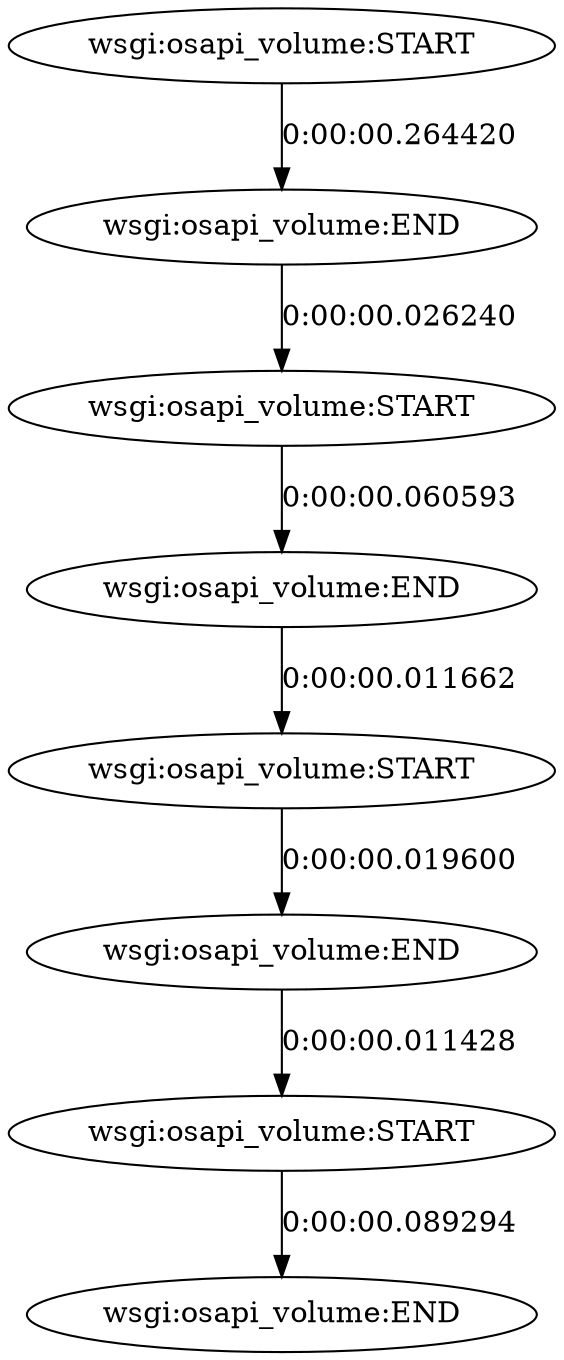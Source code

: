  # 1 R: 483 usecs 
Digraph {
	ae10fbb8536eb4c1fa2938d04d4e466aa [label="wsgi:osapi_volume:START"]
	ae10fbb8536eb4c1fa2938d04d4e466aa_E [label="wsgi:osapi_volume:END"]
	a9889cc223cb54c0192f749a0151b5d57 [label="wsgi:osapi_volume:START"]
	a9889cc223cb54c0192f749a0151b5d57_E [label="wsgi:osapi_volume:END"]
	ad09455c56efc4225b311fd9d6225e355 [label="wsgi:osapi_volume:START"]
	ad09455c56efc4225b311fd9d6225e355_E [label="wsgi:osapi_volume:END"]
	ad8eaf330c3f148a1859ec2ac637be38b [label="wsgi:osapi_volume:START"]
	ad8eaf330c3f148a1859ec2ac637be38b_E [label="wsgi:osapi_volume:END"]
	ae10fbb8536eb4c1fa2938d04d4e466aa -> ae10fbb8536eb4c1fa2938d04d4e466aa_E [label="0:00:00.264420"]
	ae10fbb8536eb4c1fa2938d04d4e466aa_E -> a9889cc223cb54c0192f749a0151b5d57 [label="0:00:00.026240"]
	a9889cc223cb54c0192f749a0151b5d57 -> a9889cc223cb54c0192f749a0151b5d57_E [label="0:00:00.060593"]
	a9889cc223cb54c0192f749a0151b5d57_E -> ad09455c56efc4225b311fd9d6225e355 [label="0:00:00.011662"]
	ad09455c56efc4225b311fd9d6225e355 -> ad09455c56efc4225b311fd9d6225e355_E [label="0:00:00.019600"]
	ad09455c56efc4225b311fd9d6225e355_E -> ad8eaf330c3f148a1859ec2ac637be38b [label="0:00:00.011428"]
	ad8eaf330c3f148a1859ec2ac637be38b -> ad8eaf330c3f148a1859ec2ac637be38b_E [label="0:00:00.089294"]
}
